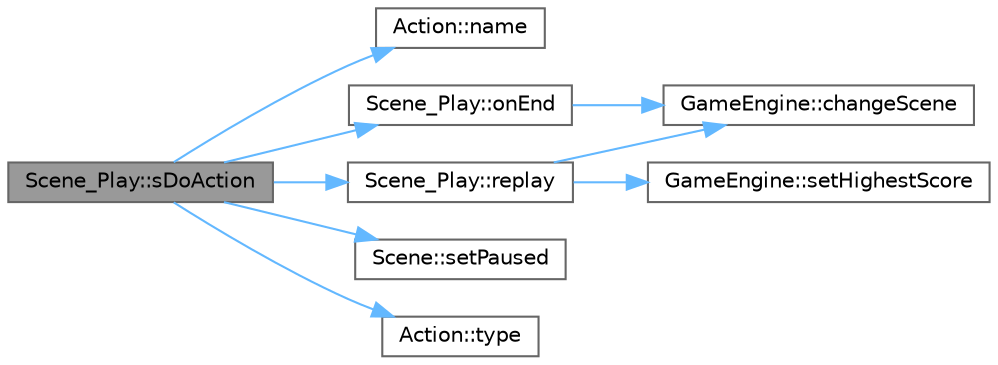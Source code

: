 digraph "Scene_Play::sDoAction"
{
 // LATEX_PDF_SIZE
  bgcolor="transparent";
  edge [fontname=Helvetica,fontsize=10,labelfontname=Helvetica,labelfontsize=10];
  node [fontname=Helvetica,fontsize=10,shape=box,height=0.2,width=0.4];
  rankdir="LR";
  Node1 [id="Node000001",label="Scene_Play::sDoAction",height=0.2,width=0.4,color="gray40", fillcolor="grey60", style="filled", fontcolor="black",tooltip="pure virtual method for the system of actions depending on the scene (Jump, move right,..."];
  Node1 -> Node2 [id="edge9_Node000001_Node000002",color="steelblue1",style="solid",tooltip=" "];
  Node2 [id="Node000002",label="Action::name",height=0.2,width=0.4,color="grey40", fillcolor="white", style="filled",URL="$class_action.html#a23800f6ef38781f10e6823f09ad6d62c",tooltip="constructor that sets the name and type of the action"];
  Node1 -> Node3 [id="edge10_Node000001_Node000003",color="steelblue1",style="solid",tooltip=" "];
  Node3 [id="Node000003",label="Scene_Play::onEnd",height=0.2,width=0.4,color="grey40", fillcolor="white", style="filled",URL="$class_scene___play.html#a608db7a88064f779d2a3a42f47af3958",tooltip="pause the game"];
  Node3 -> Node4 [id="edge11_Node000003_Node000004",color="steelblue1",style="solid",tooltip=" "];
  Node4 [id="Node000004",label="GameEngine::changeScene",height=0.2,width=0.4,color="grey40", fillcolor="white", style="filled",URL="$class_game_engine.html#a41a16489bd3b05403545a700f7f9e88e",tooltip="Change scene"];
  Node1 -> Node5 [id="edge12_Node000001_Node000005",color="steelblue1",style="solid",tooltip=" "];
  Node5 [id="Node000005",label="Scene_Play::replay",height=0.2,width=0.4,color="grey40", fillcolor="white", style="filled",URL="$class_scene___play.html#a130605feff19608e5eeff9306c05b5c5",tooltip="replay method"];
  Node5 -> Node4 [id="edge13_Node000005_Node000004",color="steelblue1",style="solid",tooltip=" "];
  Node5 -> Node6 [id="edge14_Node000005_Node000006",color="steelblue1",style="solid",tooltip=" "];
  Node6 [id="Node000006",label="GameEngine::setHighestScore",height=0.2,width=0.4,color="grey40", fillcolor="white", style="filled",URL="$class_game_engine.html#ab55de5ef7f5768ec7b821ef6e7102a9d",tooltip=" "];
  Node1 -> Node7 [id="edge15_Node000001_Node000007",color="steelblue1",style="solid",tooltip=" "];
  Node7 [id="Node000007",label="Scene::setPaused",height=0.2,width=0.4,color="grey40", fillcolor="white", style="filled",URL="$class_scene.html#abad71a081e3b76cff376c954d3b6c3cb",tooltip="pure virtual abstract method for quiting a scene"];
  Node1 -> Node8 [id="edge16_Node000001_Node000008",color="steelblue1",style="solid",tooltip=" "];
  Node8 [id="Node000008",label="Action::type",height=0.2,width=0.4,color="grey40", fillcolor="white", style="filled",URL="$class_action.html#a17c7beb7eb4055b45fbc4587f61ec933",tooltip="method to get the name of the action"];
}
